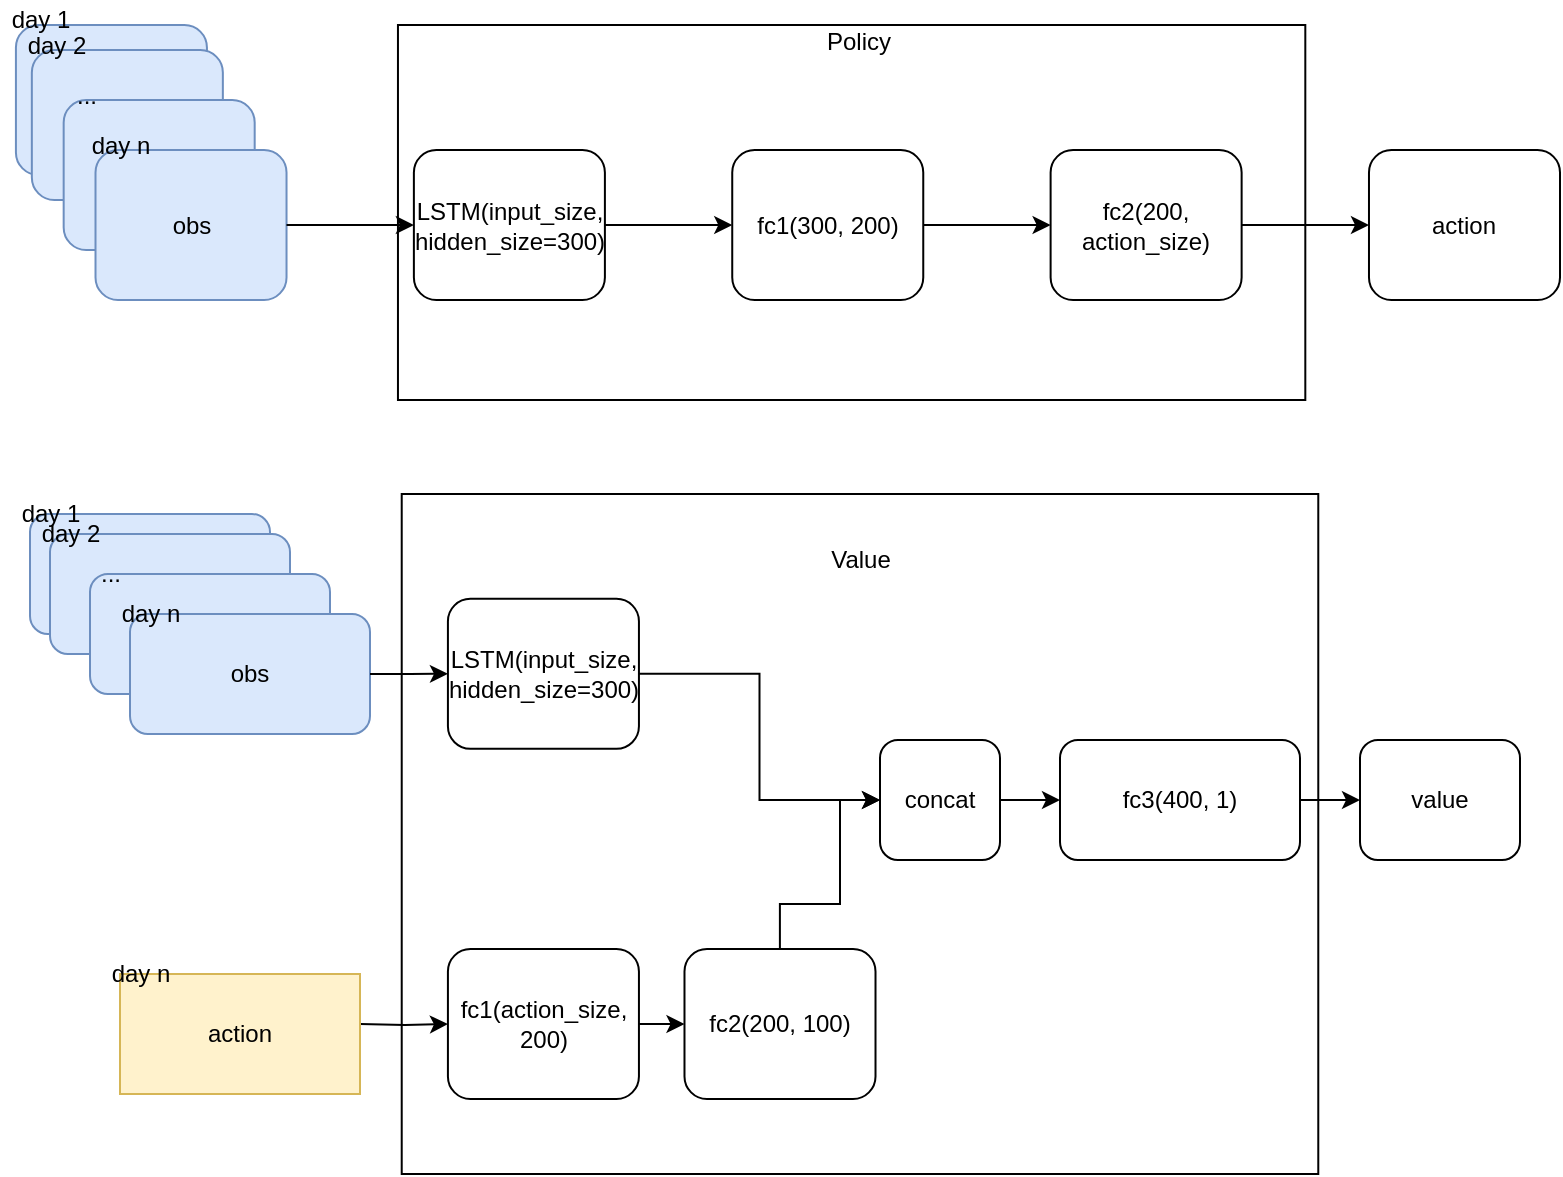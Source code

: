 <mxfile version="12.7.0" type="github">
  <diagram id="daTb2npAAJ260f9mKlmX" name="Page-1">
    <mxGraphModel dx="983" dy="548" grid="0" gridSize="10" guides="1" tooltips="1" connect="1" arrows="1" fold="1" page="1" pageScale="1" pageWidth="827" pageHeight="1169" math="0" shadow="0">
      <root>
        <mxCell id="0"/>
        <mxCell id="1" parent="0"/>
        <mxCell id="OG2uGzJ4i9f9NUBHowkB-85" value="" style="rounded=0;whiteSpace=wrap;html=1;" parent="1" vertex="1">
          <mxGeometry x="220.86" y="367" width="458.28" height="340" as="geometry"/>
        </mxCell>
        <mxCell id="OG2uGzJ4i9f9NUBHowkB-49" value="" style="group" parent="1" vertex="1" connectable="0">
          <mxGeometry x="25" y="367" width="180" height="120" as="geometry"/>
        </mxCell>
        <mxCell id="OG2uGzJ4i9f9NUBHowkB-50" value="" style="group" parent="OG2uGzJ4i9f9NUBHowkB-49" vertex="1" connectable="0">
          <mxGeometry width="130" height="70" as="geometry"/>
        </mxCell>
        <mxCell id="OG2uGzJ4i9f9NUBHowkB-51" value="market info" style="rounded=1;whiteSpace=wrap;html=1;fillColor=#dae8fc;strokeColor=#6c8ebf;" parent="OG2uGzJ4i9f9NUBHowkB-50" vertex="1">
          <mxGeometry x="10" y="10" width="120" height="60" as="geometry"/>
        </mxCell>
        <mxCell id="OG2uGzJ4i9f9NUBHowkB-52" value="day 1" style="text;html=1;align=center;verticalAlign=middle;resizable=0;points=[];autosize=1;" parent="OG2uGzJ4i9f9NUBHowkB-50" vertex="1">
          <mxGeometry width="40" height="20" as="geometry"/>
        </mxCell>
        <mxCell id="OG2uGzJ4i9f9NUBHowkB-53" value="" style="group" parent="OG2uGzJ4i9f9NUBHowkB-49" vertex="1" connectable="0">
          <mxGeometry x="10" y="10" width="150" height="90" as="geometry"/>
        </mxCell>
        <mxCell id="OG2uGzJ4i9f9NUBHowkB-54" value="market info" style="rounded=1;whiteSpace=wrap;html=1;fillColor=#dae8fc;strokeColor=#6c8ebf;" parent="OG2uGzJ4i9f9NUBHowkB-53" vertex="1">
          <mxGeometry x="10" y="10" width="120" height="60" as="geometry"/>
        </mxCell>
        <mxCell id="OG2uGzJ4i9f9NUBHowkB-55" value="day 2" style="text;html=1;align=center;verticalAlign=middle;resizable=0;points=[];autosize=1;" parent="OG2uGzJ4i9f9NUBHowkB-53" vertex="1">
          <mxGeometry width="40" height="20" as="geometry"/>
        </mxCell>
        <mxCell id="OG2uGzJ4i9f9NUBHowkB-56" value="" style="group" parent="OG2uGzJ4i9f9NUBHowkB-53" vertex="1" connectable="0">
          <mxGeometry x="20" y="20" width="130" height="70" as="geometry"/>
        </mxCell>
        <mxCell id="OG2uGzJ4i9f9NUBHowkB-57" value="market info" style="rounded=1;whiteSpace=wrap;html=1;fillColor=#dae8fc;strokeColor=#6c8ebf;" parent="OG2uGzJ4i9f9NUBHowkB-56" vertex="1">
          <mxGeometry x="10" y="10" width="120" height="60" as="geometry"/>
        </mxCell>
        <mxCell id="OG2uGzJ4i9f9NUBHowkB-58" value="..." style="text;html=1;align=center;verticalAlign=middle;resizable=0;points=[];autosize=1;" parent="OG2uGzJ4i9f9NUBHowkB-56" vertex="1">
          <mxGeometry x="5" width="30" height="20" as="geometry"/>
        </mxCell>
        <mxCell id="OG2uGzJ4i9f9NUBHowkB-59" value="" style="group" parent="OG2uGzJ4i9f9NUBHowkB-49" vertex="1" connectable="0">
          <mxGeometry x="50" y="50" width="130" height="70" as="geometry"/>
        </mxCell>
        <mxCell id="OG2uGzJ4i9f9NUBHowkB-60" value="obs" style="rounded=1;whiteSpace=wrap;html=1;fillColor=#dae8fc;strokeColor=#6c8ebf;" parent="OG2uGzJ4i9f9NUBHowkB-59" vertex="1">
          <mxGeometry x="10" y="10" width="120" height="60" as="geometry"/>
        </mxCell>
        <mxCell id="OG2uGzJ4i9f9NUBHowkB-61" value="day n" style="text;html=1;align=center;verticalAlign=middle;resizable=0;points=[];autosize=1;" parent="OG2uGzJ4i9f9NUBHowkB-59" vertex="1">
          <mxGeometry width="40" height="20" as="geometry"/>
        </mxCell>
        <mxCell id="OG2uGzJ4i9f9NUBHowkB-64" value="" style="group" parent="1" vertex="1" connectable="0">
          <mxGeometry x="20" y="120" width="780" height="200" as="geometry"/>
        </mxCell>
        <mxCell id="OG2uGzJ4i9f9NUBHowkB-62" value="" style="rounded=0;whiteSpace=wrap;html=1;" parent="OG2uGzJ4i9f9NUBHowkB-64" vertex="1">
          <mxGeometry x="198.98" y="12.5" width="453.673" height="187.5" as="geometry"/>
        </mxCell>
        <mxCell id="OG2uGzJ4i9f9NUBHowkB-37" value="" style="group" parent="OG2uGzJ4i9f9NUBHowkB-64" vertex="1" connectable="0">
          <mxGeometry width="143.265" height="150" as="geometry"/>
        </mxCell>
        <mxCell id="OG2uGzJ4i9f9NUBHowkB-8" value="" style="group" parent="OG2uGzJ4i9f9NUBHowkB-37" vertex="1" connectable="0">
          <mxGeometry width="103.469" height="87.5" as="geometry"/>
        </mxCell>
        <mxCell id="OG2uGzJ4i9f9NUBHowkB-1" value="market info" style="rounded=1;whiteSpace=wrap;html=1;fillColor=#dae8fc;strokeColor=#6c8ebf;" parent="OG2uGzJ4i9f9NUBHowkB-8" vertex="1">
          <mxGeometry x="7.959" y="12.5" width="95.51" height="75" as="geometry"/>
        </mxCell>
        <mxCell id="OG2uGzJ4i9f9NUBHowkB-6" value="day 1" style="text;html=1;align=center;verticalAlign=middle;resizable=0;points=[];autosize=1;" parent="OG2uGzJ4i9f9NUBHowkB-8" vertex="1">
          <mxGeometry width="40" height="20" as="geometry"/>
        </mxCell>
        <mxCell id="OG2uGzJ4i9f9NUBHowkB-9" value="" style="group" parent="OG2uGzJ4i9f9NUBHowkB-37" vertex="1" connectable="0">
          <mxGeometry x="7.959" y="12.5" width="119.388" height="112.5" as="geometry"/>
        </mxCell>
        <mxCell id="OG2uGzJ4i9f9NUBHowkB-10" value="market info" style="rounded=1;whiteSpace=wrap;html=1;fillColor=#dae8fc;strokeColor=#6c8ebf;" parent="OG2uGzJ4i9f9NUBHowkB-9" vertex="1">
          <mxGeometry x="7.959" y="12.5" width="95.51" height="75" as="geometry"/>
        </mxCell>
        <mxCell id="OG2uGzJ4i9f9NUBHowkB-11" value="day 2" style="text;html=1;align=center;verticalAlign=middle;resizable=0;points=[];autosize=1;" parent="OG2uGzJ4i9f9NUBHowkB-9" vertex="1">
          <mxGeometry width="40" height="20" as="geometry"/>
        </mxCell>
        <mxCell id="OG2uGzJ4i9f9NUBHowkB-18" value="" style="group" parent="OG2uGzJ4i9f9NUBHowkB-9" vertex="1" connectable="0">
          <mxGeometry x="15.918" y="25" width="103.469" height="87.5" as="geometry"/>
        </mxCell>
        <mxCell id="OG2uGzJ4i9f9NUBHowkB-19" value="market info" style="rounded=1;whiteSpace=wrap;html=1;fillColor=#dae8fc;strokeColor=#6c8ebf;" parent="OG2uGzJ4i9f9NUBHowkB-18" vertex="1">
          <mxGeometry x="7.959" y="12.5" width="95.51" height="75" as="geometry"/>
        </mxCell>
        <mxCell id="OG2uGzJ4i9f9NUBHowkB-20" value="..." style="text;html=1;align=center;verticalAlign=middle;resizable=0;points=[];autosize=1;" parent="OG2uGzJ4i9f9NUBHowkB-18" vertex="1">
          <mxGeometry x="3.98" width="30" height="20" as="geometry"/>
        </mxCell>
        <mxCell id="OG2uGzJ4i9f9NUBHowkB-21" value="" style="group" parent="OG2uGzJ4i9f9NUBHowkB-37" vertex="1" connectable="0">
          <mxGeometry x="39.796" y="62.5" width="103.469" height="87.5" as="geometry"/>
        </mxCell>
        <mxCell id="OG2uGzJ4i9f9NUBHowkB-22" value="obs" style="rounded=1;whiteSpace=wrap;html=1;fillColor=#dae8fc;strokeColor=#6c8ebf;" parent="OG2uGzJ4i9f9NUBHowkB-21" vertex="1">
          <mxGeometry x="7.959" y="12.5" width="95.51" height="75" as="geometry"/>
        </mxCell>
        <mxCell id="OG2uGzJ4i9f9NUBHowkB-23" value="day n" style="text;html=1;align=center;verticalAlign=middle;resizable=0;points=[];autosize=1;" parent="OG2uGzJ4i9f9NUBHowkB-21" vertex="1">
          <mxGeometry width="40" height="20" as="geometry"/>
        </mxCell>
        <mxCell id="OG2uGzJ4i9f9NUBHowkB-40" value="LSTM(input_size, hidden_size=300)" style="rounded=1;whiteSpace=wrap;html=1;" parent="OG2uGzJ4i9f9NUBHowkB-64" vertex="1">
          <mxGeometry x="206.939" y="75" width="95.51" height="75" as="geometry"/>
        </mxCell>
        <mxCell id="OG2uGzJ4i9f9NUBHowkB-43" value="fc1(300, 200)" style="rounded=1;whiteSpace=wrap;html=1;" parent="OG2uGzJ4i9f9NUBHowkB-64" vertex="1">
          <mxGeometry x="366.122" y="75" width="95.51" height="75" as="geometry"/>
        </mxCell>
        <mxCell id="OG2uGzJ4i9f9NUBHowkB-44" value="" style="edgeStyle=orthogonalEdgeStyle;rounded=0;orthogonalLoop=1;jettySize=auto;html=1;" parent="OG2uGzJ4i9f9NUBHowkB-64" source="OG2uGzJ4i9f9NUBHowkB-40" target="OG2uGzJ4i9f9NUBHowkB-43" edge="1">
          <mxGeometry relative="1" as="geometry"/>
        </mxCell>
        <mxCell id="OG2uGzJ4i9f9NUBHowkB-45" value="fc2(200, action_size)" style="rounded=1;whiteSpace=wrap;html=1;" parent="OG2uGzJ4i9f9NUBHowkB-64" vertex="1">
          <mxGeometry x="525.306" y="75" width="95.51" height="75" as="geometry"/>
        </mxCell>
        <mxCell id="OG2uGzJ4i9f9NUBHowkB-46" value="" style="edgeStyle=orthogonalEdgeStyle;rounded=0;orthogonalLoop=1;jettySize=auto;html=1;" parent="OG2uGzJ4i9f9NUBHowkB-64" source="OG2uGzJ4i9f9NUBHowkB-43" target="OG2uGzJ4i9f9NUBHowkB-45" edge="1">
          <mxGeometry relative="1" as="geometry"/>
        </mxCell>
        <mxCell id="OG2uGzJ4i9f9NUBHowkB-47" value="action" style="rounded=1;whiteSpace=wrap;html=1;" parent="OG2uGzJ4i9f9NUBHowkB-64" vertex="1">
          <mxGeometry x="684.49" y="75" width="95.51" height="75" as="geometry"/>
        </mxCell>
        <mxCell id="OG2uGzJ4i9f9NUBHowkB-48" value="" style="edgeStyle=orthogonalEdgeStyle;rounded=0;orthogonalLoop=1;jettySize=auto;html=1;" parent="OG2uGzJ4i9f9NUBHowkB-64" source="OG2uGzJ4i9f9NUBHowkB-45" target="OG2uGzJ4i9f9NUBHowkB-47" edge="1">
          <mxGeometry relative="1" as="geometry"/>
        </mxCell>
        <mxCell id="OG2uGzJ4i9f9NUBHowkB-42" style="edgeStyle=orthogonalEdgeStyle;rounded=0;orthogonalLoop=1;jettySize=auto;html=1;entryX=0;entryY=0.5;entryDx=0;entryDy=0;" parent="OG2uGzJ4i9f9NUBHowkB-64" source="OG2uGzJ4i9f9NUBHowkB-22" target="OG2uGzJ4i9f9NUBHowkB-40" edge="1">
          <mxGeometry relative="1" as="geometry"/>
        </mxCell>
        <mxCell id="OG2uGzJ4i9f9NUBHowkB-63" value="Policy" style="text;html=1;align=center;verticalAlign=middle;resizable=0;points=[];autosize=1;" parent="OG2uGzJ4i9f9NUBHowkB-64" vertex="1">
          <mxGeometry x="404.327" y="11.25" width="50" height="20" as="geometry"/>
        </mxCell>
        <mxCell id="OG2uGzJ4i9f9NUBHowkB-66" value="LSTM(input_size, hidden_size=300)" style="rounded=1;whiteSpace=wrap;html=1;" parent="1" vertex="1">
          <mxGeometry x="243.959" y="419.38" width="95.51" height="75" as="geometry"/>
        </mxCell>
        <mxCell id="OG2uGzJ4i9f9NUBHowkB-68" value="" style="edgeStyle=orthogonalEdgeStyle;rounded=0;orthogonalLoop=1;jettySize=auto;html=1;entryX=0;entryY=0.5;entryDx=0;entryDy=0;" parent="1" source="OG2uGzJ4i9f9NUBHowkB-66" target="OG2uGzJ4i9f9NUBHowkB-76" edge="1">
          <mxGeometry relative="1" as="geometry">
            <mxPoint x="403.142" y="456.88" as="targetPoint"/>
          </mxGeometry>
        </mxCell>
        <mxCell id="OG2uGzJ4i9f9NUBHowkB-75" value="" style="edgeStyle=orthogonalEdgeStyle;rounded=0;orthogonalLoop=1;jettySize=auto;html=1;" parent="1" source="OG2uGzJ4i9f9NUBHowkB-73" target="OG2uGzJ4i9f9NUBHowkB-74" edge="1">
          <mxGeometry relative="1" as="geometry"/>
        </mxCell>
        <mxCell id="OG2uGzJ4i9f9NUBHowkB-73" value="fc1(action_size, 200)" style="rounded=1;whiteSpace=wrap;html=1;" parent="1" vertex="1">
          <mxGeometry x="243.962" y="594.5" width="95.51" height="75" as="geometry"/>
        </mxCell>
        <mxCell id="OG2uGzJ4i9f9NUBHowkB-84" style="edgeStyle=orthogonalEdgeStyle;rounded=0;orthogonalLoop=1;jettySize=auto;html=1;entryX=0;entryY=0.5;entryDx=0;entryDy=0;" parent="1" source="OG2uGzJ4i9f9NUBHowkB-74" target="OG2uGzJ4i9f9NUBHowkB-76" edge="1">
          <mxGeometry relative="1" as="geometry">
            <Array as="points">
              <mxPoint x="410" y="572"/>
              <mxPoint x="440" y="572"/>
              <mxPoint x="440" y="520"/>
            </Array>
          </mxGeometry>
        </mxCell>
        <mxCell id="OG2uGzJ4i9f9NUBHowkB-74" value="fc2(200, 100)" style="rounded=1;whiteSpace=wrap;html=1;" parent="1" vertex="1">
          <mxGeometry x="362.243" y="594.5" width="95.51" height="75" as="geometry"/>
        </mxCell>
        <mxCell id="OG2uGzJ4i9f9NUBHowkB-79" value="" style="edgeStyle=orthogonalEdgeStyle;rounded=0;orthogonalLoop=1;jettySize=auto;html=1;" parent="1" source="OG2uGzJ4i9f9NUBHowkB-76" target="OG2uGzJ4i9f9NUBHowkB-78" edge="1">
          <mxGeometry relative="1" as="geometry"/>
        </mxCell>
        <mxCell id="OG2uGzJ4i9f9NUBHowkB-76" value="concat" style="rounded=1;whiteSpace=wrap;html=1;" parent="1" vertex="1">
          <mxGeometry x="460" y="490" width="60" height="60" as="geometry"/>
        </mxCell>
        <mxCell id="OG2uGzJ4i9f9NUBHowkB-81" value="" style="edgeStyle=orthogonalEdgeStyle;rounded=0;orthogonalLoop=1;jettySize=auto;html=1;" parent="1" source="OG2uGzJ4i9f9NUBHowkB-78" target="OG2uGzJ4i9f9NUBHowkB-80" edge="1">
          <mxGeometry relative="1" as="geometry"/>
        </mxCell>
        <mxCell id="OG2uGzJ4i9f9NUBHowkB-78" value="fc3(400, 1)" style="rounded=1;whiteSpace=wrap;html=1;" parent="1" vertex="1">
          <mxGeometry x="550" y="490" width="120" height="60" as="geometry"/>
        </mxCell>
        <mxCell id="OG2uGzJ4i9f9NUBHowkB-80" value="value" style="rounded=1;whiteSpace=wrap;html=1;" parent="1" vertex="1">
          <mxGeometry x="700" y="490" width="80" height="60" as="geometry"/>
        </mxCell>
        <mxCell id="OG2uGzJ4i9f9NUBHowkB-82" style="edgeStyle=orthogonalEdgeStyle;rounded=0;orthogonalLoop=1;jettySize=auto;html=1;entryX=0;entryY=0.5;entryDx=0;entryDy=0;" parent="1" source="OG2uGzJ4i9f9NUBHowkB-60" target="OG2uGzJ4i9f9NUBHowkB-66" edge="1">
          <mxGeometry relative="1" as="geometry"/>
        </mxCell>
        <mxCell id="OG2uGzJ4i9f9NUBHowkB-83" style="edgeStyle=orthogonalEdgeStyle;rounded=0;orthogonalLoop=1;jettySize=auto;html=1;entryX=0;entryY=0.5;entryDx=0;entryDy=0;" parent="1" target="OG2uGzJ4i9f9NUBHowkB-73" edge="1">
          <mxGeometry relative="1" as="geometry">
            <mxPoint x="200" y="632" as="sourcePoint"/>
          </mxGeometry>
        </mxCell>
        <mxCell id="OG2uGzJ4i9f9NUBHowkB-87" value="Value" style="text;html=1;align=center;verticalAlign=middle;resizable=0;points=[];autosize=1;" parent="1" vertex="1">
          <mxGeometry x="425" y="390" width="50" height="20" as="geometry"/>
        </mxCell>
        <mxCell id="OG2uGzJ4i9f9NUBHowkB-31" value="" style="group" parent="1" vertex="1" connectable="0">
          <mxGeometry x="70" y="597" width="130" height="70" as="geometry"/>
        </mxCell>
        <mxCell id="OG2uGzJ4i9f9NUBHowkB-32" value="action&lt;br&gt;" style="rounded=0;whiteSpace=wrap;html=1;fillColor=#fff2cc;strokeColor=#d6b656;" parent="OG2uGzJ4i9f9NUBHowkB-31" vertex="1">
          <mxGeometry x="10" y="10" width="120" height="60" as="geometry"/>
        </mxCell>
        <mxCell id="OG2uGzJ4i9f9NUBHowkB-33" value="day n" style="text;html=1;align=center;verticalAlign=middle;resizable=0;points=[];autosize=1;" parent="OG2uGzJ4i9f9NUBHowkB-31" vertex="1">
          <mxGeometry width="40" height="20" as="geometry"/>
        </mxCell>
      </root>
    </mxGraphModel>
  </diagram>
</mxfile>
